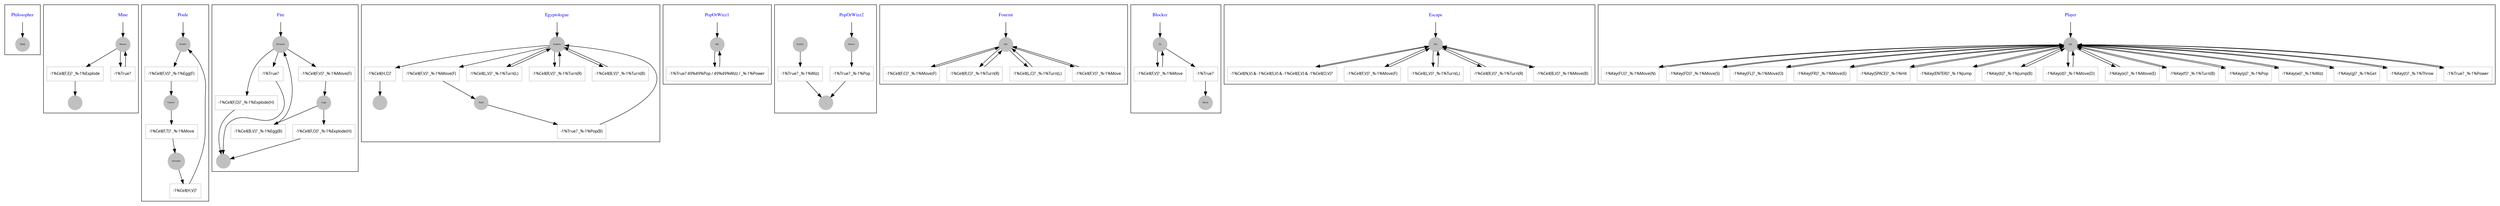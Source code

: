 // THE AUTOMATA in DOT FORMAT 

digraph bot{
node[shape=box, fontsize=16, color=gray];


subgraph cluster_Philosopher{

"14" [label="Philosopher", shape=none, fontname=times, fontsize=12, fontcolor=blue];

"14" -> "13";
"13" [label="Think", shape=circle, style=filled, fontsize=5];

} // end of Philosopher


subgraph cluster_Mine{

"37" [label="Mine", shape=none, fontname=times, fontsize=12, fontcolor=blue];

"25" [label="-1%Cell(F,E)? _%-1%Explode", shape=box, fontname=comic, fontsize=10];

"36" -> "25";
"25" -> "24";
"30" [label="-1%True? ", shape=box, fontname=comic, fontsize=10];

"36" -> "30";
"30" -> "36";
"37" -> "36";
"24" [label="", shape=circle, style=filled, fontsize=5];

"36" [label="Banzai", shape=circle, style=filled, fontsize=5];

} // end of Mine


subgraph cluster_Poule{

"79" [label="Poule", shape=none, fontname=times, fontsize=12, fontcolor=blue];

"50" [label="-1%Cell(F,V)? _%-1%Egg(F)", shape=box, fontname=comic, fontsize=10];

"78" -> "50";
"50" -> "49";
"63" [label="-1%Cell(F,T)? _%-1%Move", shape=box, fontname=comic, fontsize=10];

"49" -> "63";
"63" -> "62";
"75" [label="-1%Cell(H,V)? ", shape=box, fontname=comic, fontsize=10];

"62" -> "75";
"75" -> "78";
"79" -> "78";
"62" [label="Attendre", shape=circle, style=filled, fontsize=5];

"78" [label="Pondre", shape=circle, style=filled, fontsize=5];

"49" [label="Couver", shape=circle, style=filled, fontsize=5];

} // end of Poule


subgraph cluster_Fire{

"140" [label="Fire", shape=none, fontname=times, fontsize=12, fontcolor=blue];

"92" [label="-1%Cell(F,V)? _%-1%Move(F)", shape=box, fontname=comic, fontsize=10];

"139" -> "92";
"92" -> "91";
"104" [label="-1%Cell(F,O)? _%-1%Explode(H)", shape=box, fontname=comic, fontsize=10];

"139" -> "104";
"104" -> "103";
"109" [label="-1%True? ", shape=box, fontname=comic, fontsize=10];

"139" -> "109";
"109" -> "103";
"124" [label="-1%Cell(F,O)? _%-1%Explode(H)", shape=box, fontname=comic, fontsize=10];

"91" -> "124";
"124" -> "103";
"136" [label="-1%Cell(B,V)? _%-1%Egg(B)", shape=box, fontname=comic, fontsize=10];

"91" -> "136";
"136" -> "139";
"140" -> "139";
"103" [label="", shape=circle, style=filled, fontsize=5];

"91" [label="Copy", shape=circle, style=filled, fontsize=5];

"139" [label="Forward", shape=circle, style=filled, fontsize=5];

} // end of Fire


subgraph cluster_Egyptologue{

"213" [label="Egyptologue", shape=none, fontname=times, fontsize=12, fontcolor=blue];

"150" [label="-1%Cell(H,C)? ", shape=box, fontname=comic, fontsize=10];

"212" -> "150";
"150" -> "149";
"162" [label="-1%Cell(F,V)? _%-1%Move(F)", shape=box, fontname=comic, fontsize=10];

"212" -> "162";
"162" -> "161";
"174" [label="-1%Cell(L,V)? _%-1%Turn(L)", shape=box, fontname=comic, fontsize=10];

"212" -> "174";
"174" -> "212";
"186" [label="-1%Cell(R,V)? _%-1%Turn(R)", shape=box, fontname=comic, fontsize=10];

"212" -> "186";
"186" -> "212";
"198" [label="-1%Cell(B,V)? _%-1%Turn(B)", shape=box, fontname=comic, fontsize=10];

"212" -> "198";
"198" -> "212";
"209" [label="-1%True? _%-1%Pop(B)", shape=box, fontname=comic, fontsize=10];

"161" -> "209";
"209" -> "212";
"213" -> "212";
"149" [label="", shape=circle, style=filled, fontsize=5];

"212" [label="Explore", shape=circle, style=filled, fontsize=5];

"161" [label="Paint", shape=circle, style=filled, fontsize=5];

} // end of Egyptologue


subgraph cluster_PopOrWizz1{

"226" [label="PopOrWizz1", shape=none, fontname=times, fontsize=12, fontcolor=blue];

"222" [label="-1%True? 49%49%Pop / 49%49%Wizz / _%-1%Power", shape=box, fontname=comic, fontsize=10];

"225" -> "222";
"222" -> "225";
"226" -> "225";
"225" [label="Init", shape=circle, style=filled, fontsize=5];

} // end of PopOrWizz1


subgraph cluster_PopOrWizz2{

"246" [label="PopOrWizz2", shape=none, fontname=times, fontsize=12, fontcolor=blue];

"233" [label="-1%True? _%-1%Pop", shape=box, fontname=comic, fontsize=10];

"245" -> "233";
"233" -> "232";
"242" [label="-1%True? _%-1%Wizz", shape=box, fontname=comic, fontsize=10];

"236" -> "242";
"242" -> "232";
"246" -> "245";
"245" [label="State1", shape=circle, style=filled, fontsize=5];

"236" [label="State2", shape=circle, style=filled, fontsize=5];

"232" [label="_", shape=circle, style=filled, fontsize=5];

} // end of PopOrWizz2


subgraph cluster_Fourmi{

"297" [label="Fourmi", shape=none, fontname=times, fontsize=12, fontcolor=blue];

"259" [label="-1%Cell(F,C)? _%-1%Move(F)", shape=box, fontname=comic, fontsize=10];

"296" -> "259";
"259" -> "296";
"271" [label="-1%Cell(R,C)? _%-1%Turn(R)", shape=box, fontname=comic, fontsize=10];

"296" -> "271";
"271" -> "296";
"283" [label="-1%Cell(L,C)? _%-1%Turn(L)", shape=box, fontname=comic, fontsize=10];

"296" -> "283";
"283" -> "296";
"293" [label="-1%Cell(F,V)? _%-1%Move", shape=box, fontname=comic, fontsize=10];

"296" -> "293";
"293" -> "296";
"297" -> "296";
"296" [label="Init", shape=circle, style=filled, fontsize=5];

} // end of Fourmi


subgraph cluster_Blocker{

"320" [label="Blocker", shape=none, fontname=times, fontsize=12, fontcolor=blue];

"308" [label="-1%Cell(F,V)? _%-1%Move", shape=box, fontname=comic, fontsize=10];

"319" -> "308";
"308" -> "319";
"313" [label="-1%True? ", shape=box, fontname=comic, fontsize=10];

"319" -> "313";
"313" -> "312";
"320" -> "319";
"319" [label="Go", shape=circle, style=filled, fontsize=5];

"312" [label="Block", shape=circle, style=filled, fontsize=5];

} // end of Blocker


subgraph cluster_Escape{

"400" [label="Escape", shape=none, fontname=times, fontsize=12, fontcolor=blue];

"348" [label="-1%Cell(N,V) & -1%Cell(S,V) & -1%Cell(E,V) & -1%Cell(O,V)? ", shape=box, fontname=comic, fontsize=10];

"399" -> "348";
"348" -> "399";
"360" [label="-1%Cell(F,V)? _%-1%Move(F)", shape=box, fontname=comic, fontsize=10];

"399" -> "360";
"360" -> "399";
"372" [label="-1%Cell(L,V)? _%-1%Turn(L)", shape=box, fontname=comic, fontsize=10];

"399" -> "372";
"372" -> "399";
"384" [label="-1%Cell(R,V)? _%-1%Turn(R)", shape=box, fontname=comic, fontsize=10];

"399" -> "384";
"384" -> "399";
"396" [label="-1%Cell(B,V)? _%-1%Move(B)", shape=box, fontname=comic, fontsize=10];

"399" -> "396";
"396" -> "399";
"400" -> "399";
"399" [label="Init", shape=circle, style=filled, fontsize=5];

} // end of Escape


subgraph cluster_Player{

"539" [label="Player", shape=none, fontname=times, fontsize=12, fontcolor=blue];

"411" [label="-1%Key(FU)? _%-1%Move(N)", shape=box, fontname=comic, fontsize=10];

"538" -> "411";
"411" -> "538";
"421" [label="-1%Key(FD)? _%-1%Move(S)", shape=box, fontname=comic, fontsize=10];

"538" -> "421";
"421" -> "538";
"431" [label="-1%Key(FL)? _%-1%Move(O)", shape=box, fontname=comic, fontsize=10];

"538" -> "431";
"431" -> "538";
"441" [label="-1%Key(FR)? _%-1%Move(E)", shape=box, fontname=comic, fontsize=10];

"538" -> "441";
"441" -> "538";
"449" [label="-1%Key(SPACE)? _%-1%Hit", shape=box, fontname=comic, fontsize=10];

"538" -> "449";
"449" -> "538";
"457" [label="-1%Key(ENTER)? _%-1%Jump", shape=box, fontname=comic, fontsize=10];

"538" -> "457";
"457" -> "538";
"467" [label="-1%Key(b)? _%-1%Jump(B)", shape=box, fontname=comic, fontsize=10];

"538" -> "467";
"467" -> "538";
"477" [label="-1%Key(d)? _%-1%Move(D)", shape=box, fontname=comic, fontsize=10];

"538" -> "477";
"477" -> "538";
"487" [label="-1%Key(e)? _%-1%Move(E)", shape=box, fontname=comic, fontsize=10];

"538" -> "487";
"487" -> "538";
"497" [label="-1%Key(f)? _%-1%Turn(B)", shape=box, fontname=comic, fontsize=10];

"538" -> "497";
"497" -> "538";
"505" [label="-1%Key(p)? _%-1%Pop", shape=box, fontname=comic, fontsize=10];

"538" -> "505";
"505" -> "538";
"513" [label="-1%Key(w)? _%-1%Wizz", shape=box, fontname=comic, fontsize=10];

"538" -> "513";
"513" -> "538";
"521" [label="-1%Key(g)? _%-1%Get", shape=box, fontname=comic, fontsize=10];

"538" -> "521";
"521" -> "538";
"529" [label="-1%Key(t)? _%-1%Throw", shape=box, fontname=comic, fontsize=10];

"538" -> "529";
"529" -> "538";
"535" [label="-1%True? _%-1%Power", shape=box, fontname=comic, fontsize=10];

"538" -> "535";
"535" -> "538";
"539" -> "538";
"538" [label="Init", shape=circle, style=filled, fontsize=5];

} // end of Player

} // end of bot
